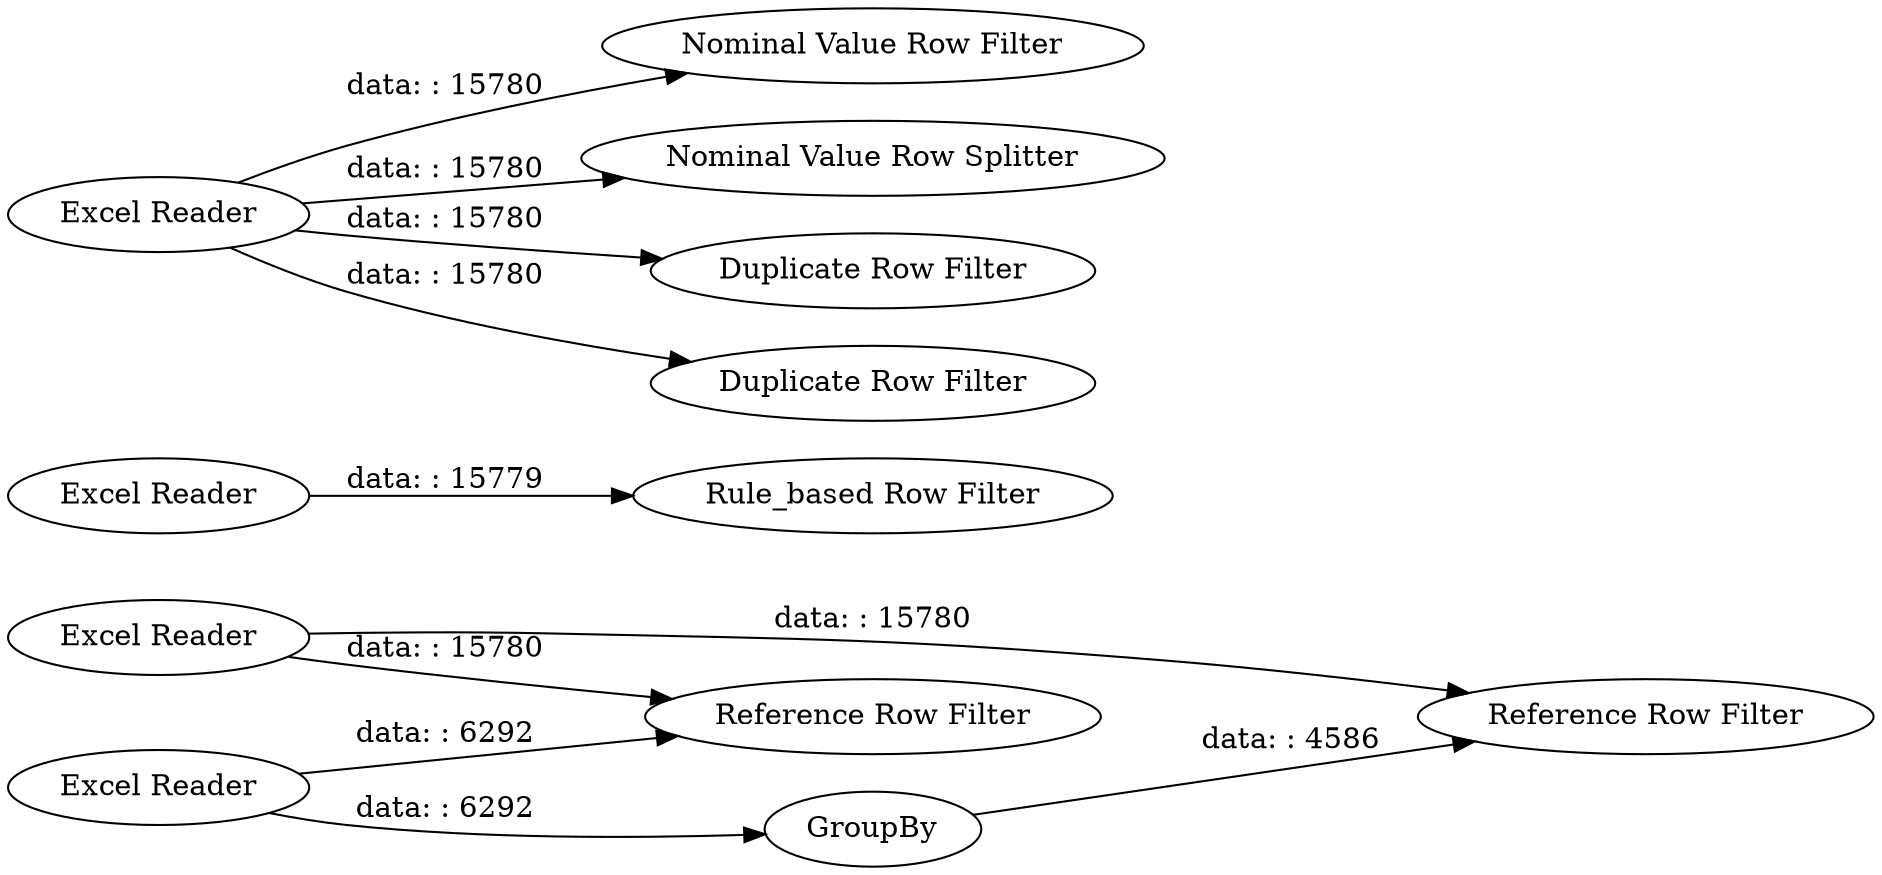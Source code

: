 digraph {
	"-7129099556811942876_8" [label="Excel Reader"]
	"-7129099556811942876_12" [label="Excel Reader"]
	"-7129099556811942876_9" [label="Excel Reader"]
	"-7129099556811942876_4" [label="Nominal Value Row Filter"]
	"-7129099556811942876_3" [label="Nominal Value Row Splitter"]
	"-7129099556811942876_2" [label="Excel Reader"]
	"-7129099556811942876_5" [label="Duplicate Row Filter"]
	"-7129099556811942876_11" [label=GroupBy]
	"-7129099556811942876_6" [label="Duplicate Row Filter"]
	"-7129099556811942876_10" [label="Reference Row Filter"]
	"-7129099556811942876_7" [label="Reference Row Filter"]
	"-7129099556811942876_13" [label="Rule_based Row Filter"]
	"-7129099556811942876_8" -> "-7129099556811942876_7" [label="data: : 15780"]
	"-7129099556811942876_2" -> "-7129099556811942876_5" [label="data: : 15780"]
	"-7129099556811942876_2" -> "-7129099556811942876_6" [label="data: : 15780"]
	"-7129099556811942876_9" -> "-7129099556811942876_11" [label="data: : 6292"]
	"-7129099556811942876_2" -> "-7129099556811942876_3" [label="data: : 15780"]
	"-7129099556811942876_12" -> "-7129099556811942876_13" [label="data: : 15779"]
	"-7129099556811942876_2" -> "-7129099556811942876_4" [label="data: : 15780"]
	"-7129099556811942876_9" -> "-7129099556811942876_7" [label="data: : 6292"]
	"-7129099556811942876_8" -> "-7129099556811942876_10" [label="data: : 15780"]
	"-7129099556811942876_11" -> "-7129099556811942876_10" [label="data: : 4586"]
	rankdir=LR
}
